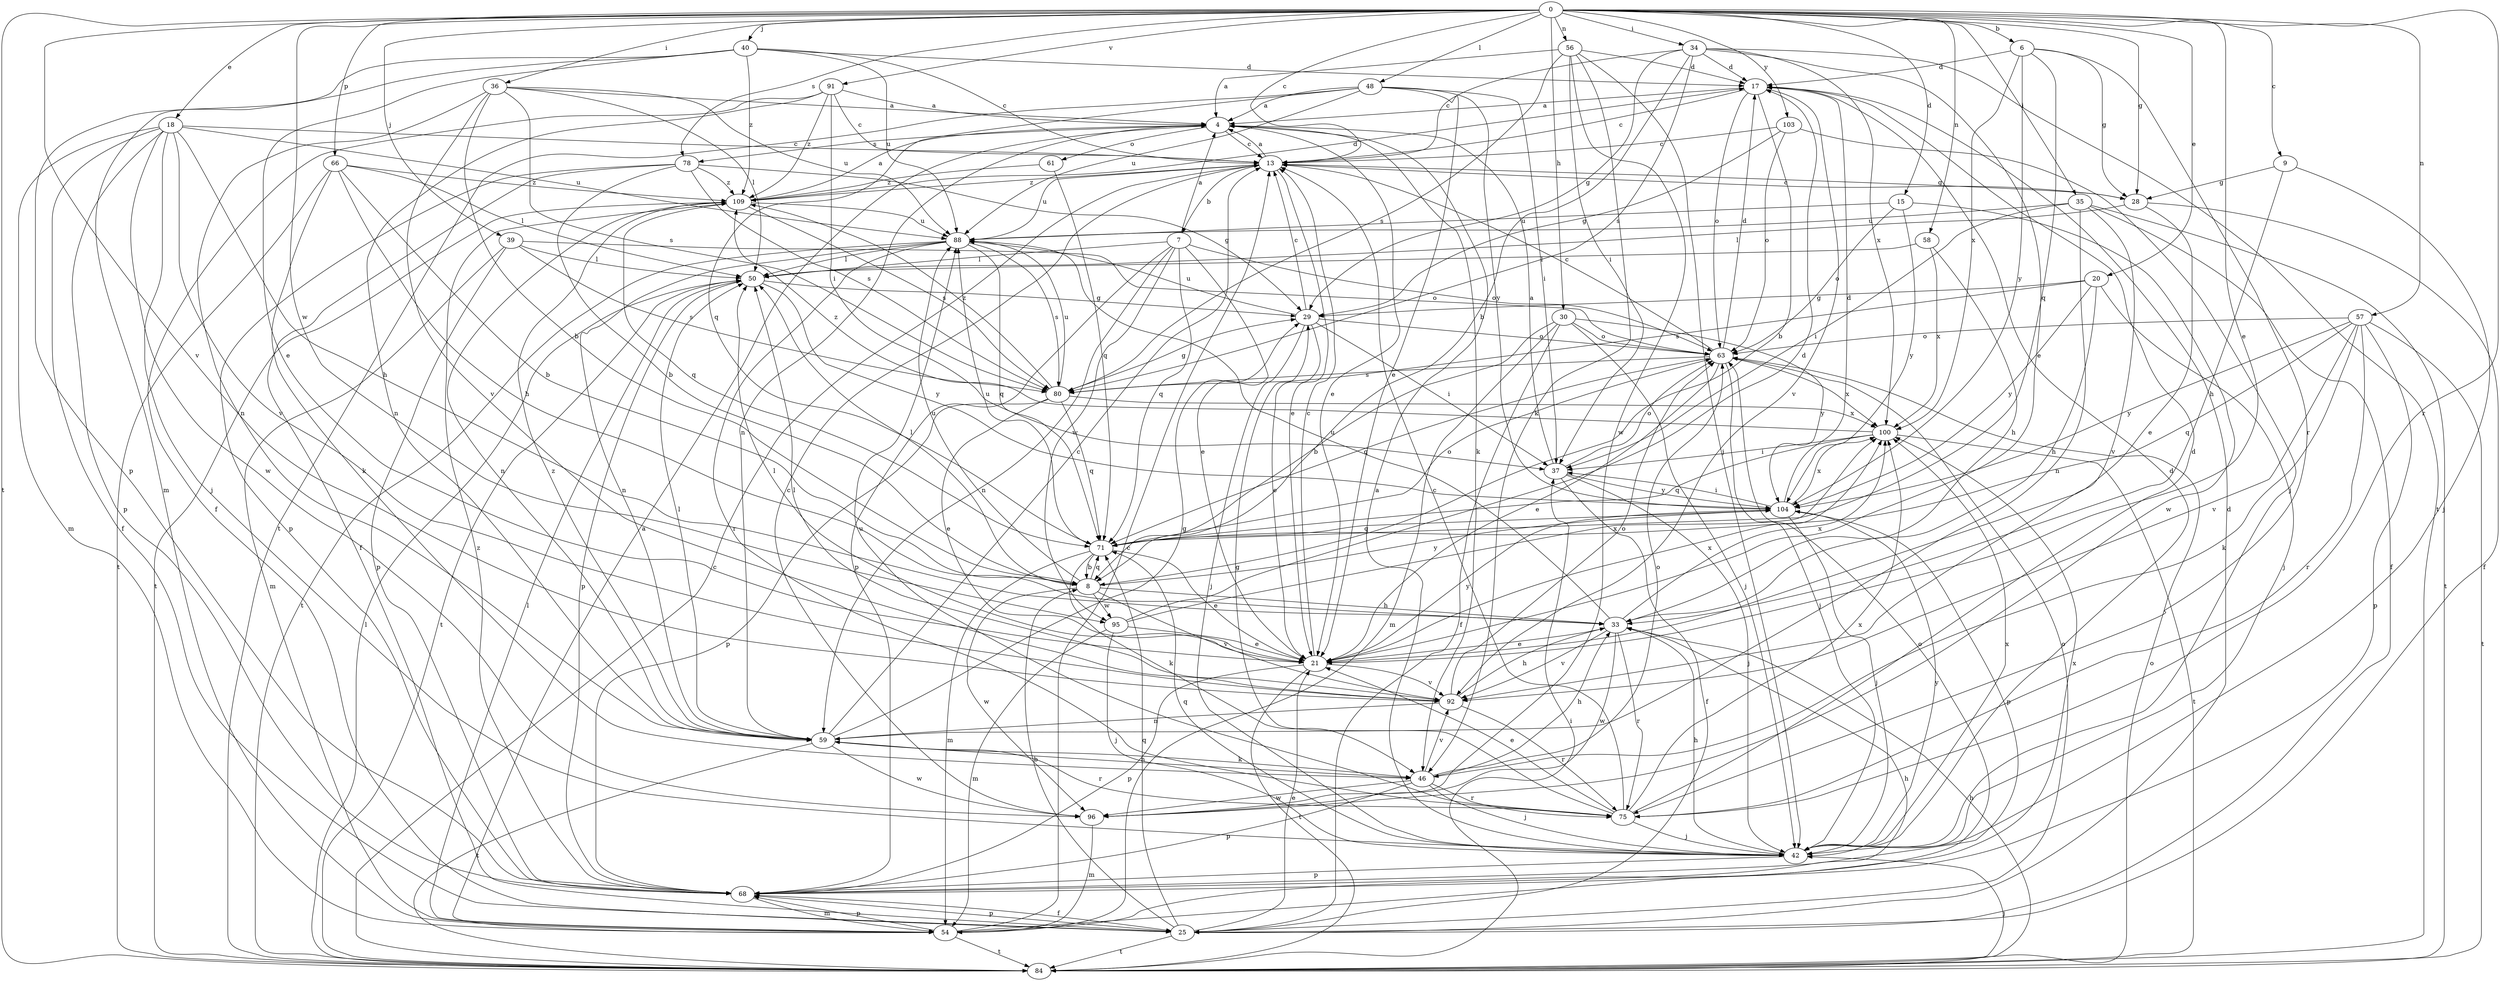 strict digraph  {
0;
4;
6;
7;
8;
9;
13;
15;
17;
18;
20;
21;
25;
28;
29;
30;
33;
34;
35;
36;
37;
39;
40;
42;
46;
48;
50;
54;
56;
57;
58;
59;
61;
63;
66;
68;
71;
75;
78;
80;
84;
88;
91;
92;
95;
96;
100;
103;
104;
109;
0 -> 6  [label=b];
0 -> 9  [label=c];
0 -> 13  [label=c];
0 -> 15  [label=d];
0 -> 18  [label=e];
0 -> 20  [label=e];
0 -> 21  [label=e];
0 -> 28  [label=g];
0 -> 30  [label=h];
0 -> 34  [label=i];
0 -> 35  [label=i];
0 -> 36  [label=i];
0 -> 39  [label=j];
0 -> 40  [label=j];
0 -> 48  [label=l];
0 -> 56  [label=n];
0 -> 57  [label=n];
0 -> 58  [label=n];
0 -> 66  [label=p];
0 -> 75  [label=r];
0 -> 78  [label=s];
0 -> 84  [label=t];
0 -> 91  [label=v];
0 -> 92  [label=v];
0 -> 95  [label=w];
0 -> 103  [label=y];
4 -> 13  [label=c];
4 -> 21  [label=e];
4 -> 46  [label=k];
4 -> 59  [label=n];
4 -> 61  [label=o];
4 -> 78  [label=s];
6 -> 17  [label=d];
6 -> 28  [label=g];
6 -> 71  [label=q];
6 -> 75  [label=r];
6 -> 100  [label=x];
6 -> 104  [label=y];
7 -> 4  [label=a];
7 -> 21  [label=e];
7 -> 50  [label=l];
7 -> 59  [label=n];
7 -> 63  [label=o];
7 -> 68  [label=p];
7 -> 71  [label=q];
7 -> 95  [label=w];
8 -> 33  [label=h];
8 -> 50  [label=l];
8 -> 71  [label=q];
8 -> 88  [label=u];
8 -> 92  [label=v];
8 -> 95  [label=w];
8 -> 96  [label=w];
8 -> 104  [label=y];
9 -> 28  [label=g];
9 -> 33  [label=h];
9 -> 42  [label=j];
13 -> 4  [label=a];
13 -> 7  [label=b];
13 -> 21  [label=e];
13 -> 28  [label=g];
13 -> 88  [label=u];
13 -> 109  [label=z];
15 -> 63  [label=o];
15 -> 88  [label=u];
15 -> 96  [label=w];
15 -> 104  [label=y];
17 -> 4  [label=a];
17 -> 8  [label=b];
17 -> 13  [label=c];
17 -> 63  [label=o];
17 -> 92  [label=v];
18 -> 13  [label=c];
18 -> 25  [label=f];
18 -> 33  [label=h];
18 -> 42  [label=j];
18 -> 54  [label=m];
18 -> 68  [label=p];
18 -> 88  [label=u];
18 -> 92  [label=v];
18 -> 96  [label=w];
20 -> 29  [label=g];
20 -> 33  [label=h];
20 -> 42  [label=j];
20 -> 80  [label=s];
20 -> 104  [label=y];
21 -> 13  [label=c];
21 -> 50  [label=l];
21 -> 68  [label=p];
21 -> 84  [label=t];
21 -> 92  [label=v];
21 -> 100  [label=x];
21 -> 104  [label=y];
25 -> 8  [label=b];
25 -> 17  [label=d];
25 -> 21  [label=e];
25 -> 63  [label=o];
25 -> 68  [label=p];
25 -> 71  [label=q];
25 -> 84  [label=t];
28 -> 13  [label=c];
28 -> 21  [label=e];
28 -> 25  [label=f];
28 -> 50  [label=l];
29 -> 13  [label=c];
29 -> 21  [label=e];
29 -> 37  [label=i];
29 -> 42  [label=j];
29 -> 63  [label=o];
29 -> 88  [label=u];
30 -> 8  [label=b];
30 -> 25  [label=f];
30 -> 42  [label=j];
30 -> 54  [label=m];
30 -> 63  [label=o];
30 -> 104  [label=y];
33 -> 21  [label=e];
33 -> 75  [label=r];
33 -> 88  [label=u];
33 -> 92  [label=v];
33 -> 96  [label=w];
33 -> 100  [label=x];
34 -> 8  [label=b];
34 -> 13  [label=c];
34 -> 17  [label=d];
34 -> 21  [label=e];
34 -> 29  [label=g];
34 -> 80  [label=s];
34 -> 84  [label=t];
34 -> 100  [label=x];
35 -> 25  [label=f];
35 -> 37  [label=i];
35 -> 59  [label=n];
35 -> 84  [label=t];
35 -> 88  [label=u];
35 -> 92  [label=v];
36 -> 4  [label=a];
36 -> 8  [label=b];
36 -> 50  [label=l];
36 -> 59  [label=n];
36 -> 80  [label=s];
36 -> 88  [label=u];
36 -> 92  [label=v];
37 -> 4  [label=a];
37 -> 25  [label=f];
37 -> 42  [label=j];
37 -> 63  [label=o];
37 -> 104  [label=y];
39 -> 50  [label=l];
39 -> 54  [label=m];
39 -> 63  [label=o];
39 -> 68  [label=p];
39 -> 80  [label=s];
40 -> 13  [label=c];
40 -> 17  [label=d];
40 -> 21  [label=e];
40 -> 54  [label=m];
40 -> 68  [label=p];
40 -> 88  [label=u];
40 -> 109  [label=z];
42 -> 4  [label=a];
42 -> 17  [label=d];
42 -> 33  [label=h];
42 -> 68  [label=p];
42 -> 71  [label=q];
42 -> 100  [label=x];
42 -> 104  [label=y];
46 -> 33  [label=h];
46 -> 42  [label=j];
46 -> 59  [label=n];
46 -> 63  [label=o];
46 -> 68  [label=p];
46 -> 75  [label=r];
46 -> 92  [label=v];
46 -> 96  [label=w];
48 -> 4  [label=a];
48 -> 21  [label=e];
48 -> 37  [label=i];
48 -> 71  [label=q];
48 -> 84  [label=t];
48 -> 88  [label=u];
48 -> 104  [label=y];
50 -> 29  [label=g];
50 -> 68  [label=p];
50 -> 84  [label=t];
50 -> 104  [label=y];
54 -> 4  [label=a];
54 -> 13  [label=c];
54 -> 33  [label=h];
54 -> 50  [label=l];
54 -> 63  [label=o];
54 -> 68  [label=p];
54 -> 84  [label=t];
56 -> 4  [label=a];
56 -> 17  [label=d];
56 -> 37  [label=i];
56 -> 42  [label=j];
56 -> 46  [label=k];
56 -> 80  [label=s];
56 -> 96  [label=w];
57 -> 46  [label=k];
57 -> 63  [label=o];
57 -> 68  [label=p];
57 -> 71  [label=q];
57 -> 75  [label=r];
57 -> 84  [label=t];
57 -> 92  [label=v];
57 -> 104  [label=y];
58 -> 33  [label=h];
58 -> 50  [label=l];
58 -> 100  [label=x];
59 -> 13  [label=c];
59 -> 29  [label=g];
59 -> 46  [label=k];
59 -> 50  [label=l];
59 -> 75  [label=r];
59 -> 84  [label=t];
59 -> 96  [label=w];
59 -> 109  [label=z];
61 -> 71  [label=q];
61 -> 109  [label=z];
63 -> 13  [label=c];
63 -> 17  [label=d];
63 -> 21  [label=e];
63 -> 42  [label=j];
63 -> 71  [label=q];
63 -> 80  [label=s];
63 -> 100  [label=x];
66 -> 8  [label=b];
66 -> 33  [label=h];
66 -> 46  [label=k];
66 -> 50  [label=l];
66 -> 84  [label=t];
66 -> 109  [label=z];
68 -> 25  [label=f];
68 -> 54  [label=m];
68 -> 100  [label=x];
68 -> 109  [label=z];
71 -> 8  [label=b];
71 -> 21  [label=e];
71 -> 46  [label=k];
71 -> 54  [label=m];
71 -> 63  [label=o];
71 -> 88  [label=u];
75 -> 13  [label=c];
75 -> 17  [label=d];
75 -> 21  [label=e];
75 -> 29  [label=g];
75 -> 42  [label=j];
75 -> 88  [label=u];
75 -> 100  [label=x];
78 -> 8  [label=b];
78 -> 25  [label=f];
78 -> 29  [label=g];
78 -> 68  [label=p];
78 -> 80  [label=s];
78 -> 109  [label=z];
80 -> 21  [label=e];
80 -> 29  [label=g];
80 -> 68  [label=p];
80 -> 71  [label=q];
80 -> 88  [label=u];
80 -> 100  [label=x];
80 -> 109  [label=z];
84 -> 13  [label=c];
84 -> 33  [label=h];
84 -> 37  [label=i];
84 -> 42  [label=j];
84 -> 50  [label=l];
84 -> 63  [label=o];
88 -> 50  [label=l];
88 -> 59  [label=n];
88 -> 71  [label=q];
88 -> 75  [label=r];
88 -> 80  [label=s];
88 -> 84  [label=t];
91 -> 4  [label=a];
91 -> 13  [label=c];
91 -> 25  [label=f];
91 -> 37  [label=i];
91 -> 59  [label=n];
91 -> 109  [label=z];
92 -> 33  [label=h];
92 -> 50  [label=l];
92 -> 59  [label=n];
92 -> 63  [label=o];
92 -> 75  [label=r];
95 -> 17  [label=d];
95 -> 21  [label=e];
95 -> 42  [label=j];
95 -> 54  [label=m];
95 -> 100  [label=x];
96 -> 13  [label=c];
96 -> 54  [label=m];
100 -> 37  [label=i];
100 -> 71  [label=q];
100 -> 84  [label=t];
100 -> 109  [label=z];
103 -> 13  [label=c];
103 -> 29  [label=g];
103 -> 42  [label=j];
103 -> 63  [label=o];
104 -> 17  [label=d];
104 -> 37  [label=i];
104 -> 42  [label=j];
104 -> 68  [label=p];
104 -> 71  [label=q];
104 -> 100  [label=x];
109 -> 4  [label=a];
109 -> 17  [label=d];
109 -> 59  [label=n];
109 -> 71  [label=q];
109 -> 80  [label=s];
109 -> 84  [label=t];
109 -> 88  [label=u];
}
